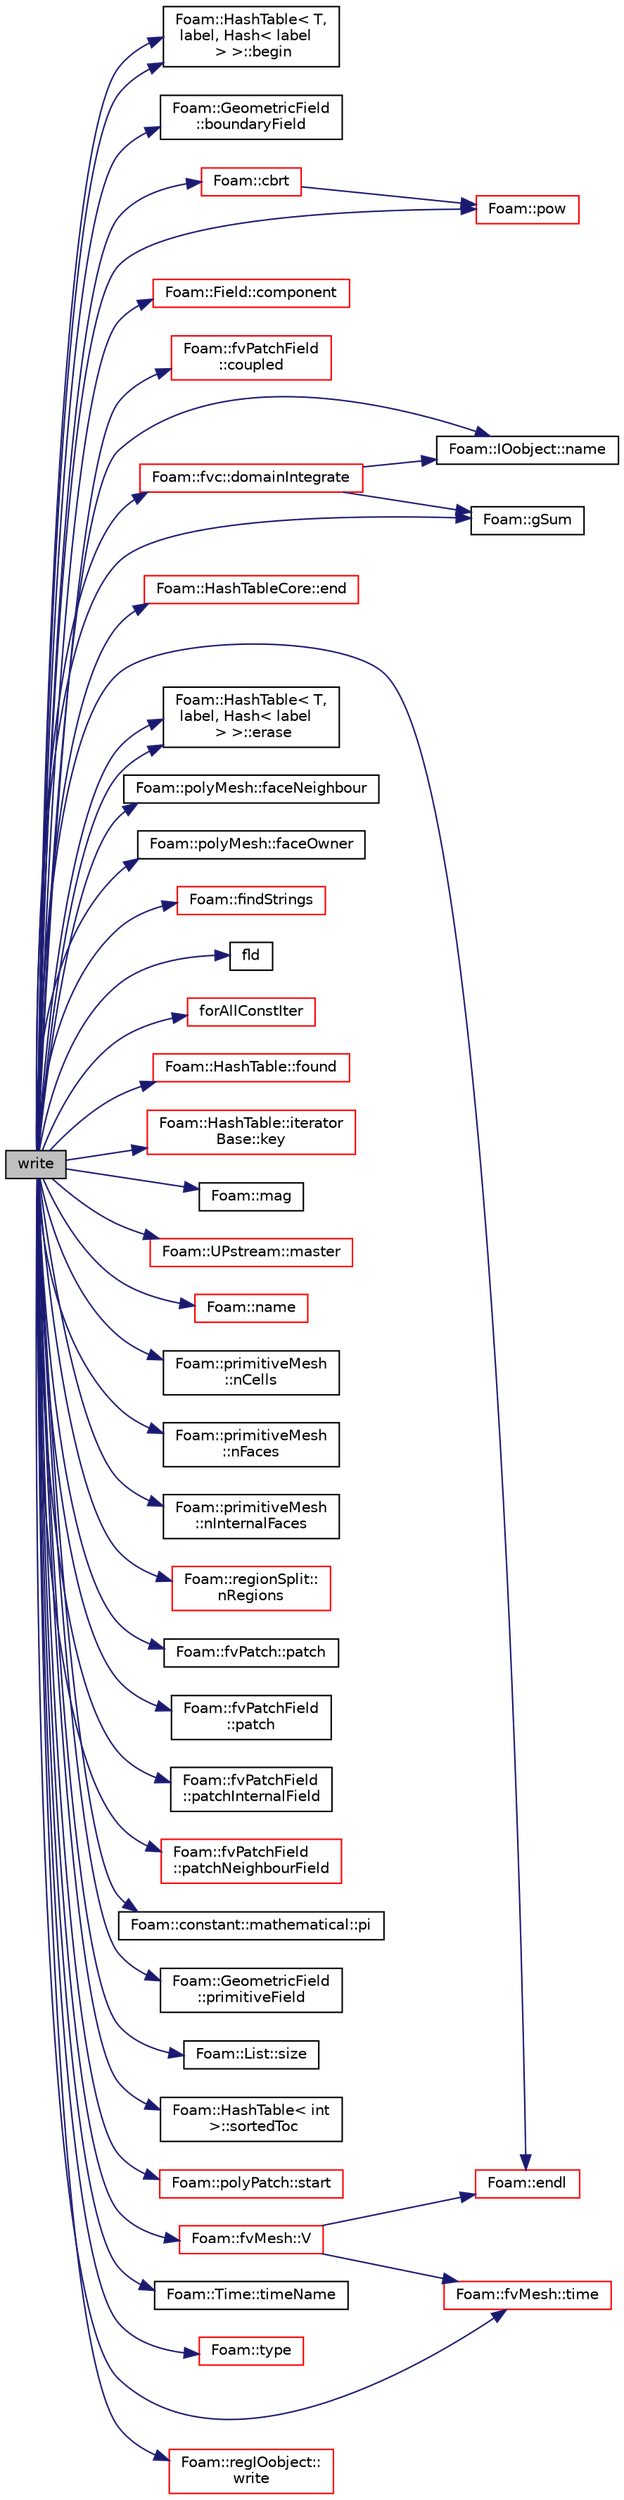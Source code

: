 digraph "write"
{
  bgcolor="transparent";
  edge [fontname="Helvetica",fontsize="10",labelfontname="Helvetica",labelfontsize="10"];
  node [fontname="Helvetica",fontsize="10",shape=record];
  rankdir="LR";
  Node1 [label="write",height=0.2,width=0.4,color="black", fillcolor="grey75", style="filled", fontcolor="black"];
  Node1 -> Node2 [color="midnightblue",fontsize="10",style="solid",fontname="Helvetica"];
  Node2 [label="Foam::HashTable\< T,\l label, Hash\< label\l \> \>::begin",height=0.2,width=0.4,color="black",URL="$a01001.html#a4718c822b6b0cd47612f37199986753a",tooltip="Iterator set to the beginning of the HashTable. "];
  Node1 -> Node2 [color="midnightblue",fontsize="10",style="solid",fontname="Helvetica"];
  Node1 -> Node3 [color="midnightblue",fontsize="10",style="solid",fontname="Helvetica"];
  Node3 [label="Foam::GeometricField\l::boundaryField",height=0.2,width=0.4,color="black",URL="$a00937.html#a6987ef31fb532d0fc43c84eca14fe558",tooltip="Return const-reference to the boundary field. "];
  Node1 -> Node4 [color="midnightblue",fontsize="10",style="solid",fontname="Helvetica"];
  Node4 [label="Foam::cbrt",height=0.2,width=0.4,color="red",URL="$a10909.html#aca0b7feea326c0e1e9e04078a319d019"];
  Node4 -> Node5 [color="midnightblue",fontsize="10",style="solid",fontname="Helvetica"];
  Node5 [label="Foam::pow",height=0.2,width=0.4,color="red",URL="$a10909.html#a7500c8e9d27a442adc75e287de074c7c"];
  Node1 -> Node6 [color="midnightblue",fontsize="10",style="solid",fontname="Helvetica"];
  Node6 [label="Foam::Field::component",height=0.2,width=0.4,color="red",URL="$a00765.html#a770bc7d2cd4553971cd2acd4d65be9eb",tooltip="Return a component field of the field. "];
  Node1 -> Node7 [color="midnightblue",fontsize="10",style="solid",fontname="Helvetica"];
  Node7 [label="Foam::fvPatchField\l::coupled",height=0.2,width=0.4,color="red",URL="$a00903.html#acffd678e538fc569f301aacdb4f019b7",tooltip="Return true if this patch field is coupled. "];
  Node1 -> Node8 [color="midnightblue",fontsize="10",style="solid",fontname="Helvetica"];
  Node8 [label="Foam::fvc::domainIntegrate",height=0.2,width=0.4,color="red",URL="$a10944.html#a97e6958677a3a619ece7528613725d84"];
  Node8 -> Node9 [color="midnightblue",fontsize="10",style="solid",fontname="Helvetica"];
  Node9 [label="Foam::IOobject::name",height=0.2,width=0.4,color="black",URL="$a01203.html#a75b72488d2e82151b025744974919d5d",tooltip="Return name. "];
  Node8 -> Node10 [color="midnightblue",fontsize="10",style="solid",fontname="Helvetica"];
  Node10 [label="Foam::gSum",height=0.2,width=0.4,color="black",URL="$a10909.html#a11b1ebb4c53ad062332767d75ca96328"];
  Node1 -> Node11 [color="midnightblue",fontsize="10",style="solid",fontname="Helvetica"];
  Node11 [label="Foam::HashTableCore::end",height=0.2,width=0.4,color="red",URL="$a01002.html#a540580a296c0ff351686ceb4f27b6fe6",tooltip="iteratorEnd set to beyond the end of any HashTable "];
  Node1 -> Node12 [color="midnightblue",fontsize="10",style="solid",fontname="Helvetica"];
  Node12 [label="Foam::endl",height=0.2,width=0.4,color="red",URL="$a10909.html#a2db8fe02a0d3909e9351bb4275b23ce4",tooltip="Add newline and flush stream. "];
  Node1 -> Node13 [color="midnightblue",fontsize="10",style="solid",fontname="Helvetica"];
  Node13 [label="Foam::HashTable\< T,\l label, Hash\< label\l \> \>::erase",height=0.2,width=0.4,color="black",URL="$a01001.html#a12d8ea138d4886b42bc135cd082652c7",tooltip="Erase a hashedEntry specified by given iterator. "];
  Node1 -> Node13 [color="midnightblue",fontsize="10",style="solid",fontname="Helvetica"];
  Node1 -> Node14 [color="midnightblue",fontsize="10",style="solid",fontname="Helvetica"];
  Node14 [label="Foam::polyMesh::faceNeighbour",height=0.2,width=0.4,color="black",URL="$a01959.html#ad03ef02786858ab9d5e2776a4731c77c",tooltip="Return face neighbour. "];
  Node1 -> Node15 [color="midnightblue",fontsize="10",style="solid",fontname="Helvetica"];
  Node15 [label="Foam::polyMesh::faceOwner",height=0.2,width=0.4,color="black",URL="$a01959.html#a6d4def83436c9aa4dc68e8e42c5cf268",tooltip="Return face owner. "];
  Node1 -> Node16 [color="midnightblue",fontsize="10",style="solid",fontname="Helvetica"];
  Node16 [label="Foam::findStrings",height=0.2,width=0.4,color="red",URL="$a10909.html#a24d78dbd0055269ca2a05f27a1edebff",tooltip="Return true if string matches one of the regular expressions. "];
  Node1 -> Node17 [color="midnightblue",fontsize="10",style="solid",fontname="Helvetica"];
  Node17 [label="fld",height=0.2,width=0.4,color="black",URL="$a04421.html#ad4512456f4da706b47fd304150561080"];
  Node1 -> Node18 [color="midnightblue",fontsize="10",style="solid",fontname="Helvetica"];
  Node18 [label="forAllConstIter",height=0.2,width=0.4,color="red",URL="$a03095.html#ae21e2836509b0fa7f7cedf6493b11b09"];
  Node1 -> Node19 [color="midnightblue",fontsize="10",style="solid",fontname="Helvetica"];
  Node19 [label="Foam::HashTable::found",height=0.2,width=0.4,color="red",URL="$a01001.html#a3df8044b3c7afb4eb62517f64e85eab6",tooltip="Return true if hashedEntry is found in table. "];
  Node1 -> Node10 [color="midnightblue",fontsize="10",style="solid",fontname="Helvetica"];
  Node1 -> Node20 [color="midnightblue",fontsize="10",style="solid",fontname="Helvetica"];
  Node20 [label="Foam::HashTable::iterator\lBase::key",height=0.2,width=0.4,color="red",URL="$a01236.html#ae0f77bc200272817381bfeaa2980795e",tooltip="Return the Key corresponding to the iterator. "];
  Node1 -> Node21 [color="midnightblue",fontsize="10",style="solid",fontname="Helvetica"];
  Node21 [label="Foam::mag",height=0.2,width=0.4,color="black",URL="$a10909.html#a929da2a3fdcf3dacbbe0487d3a330dae"];
  Node1 -> Node22 [color="midnightblue",fontsize="10",style="solid",fontname="Helvetica"];
  Node22 [label="Foam::UPstream::master",height=0.2,width=0.4,color="red",URL="$a02878.html#a36af549940a0aae3733774649594489f",tooltip="Am I the master process. "];
  Node1 -> Node23 [color="midnightblue",fontsize="10",style="solid",fontname="Helvetica"];
  Node23 [label="Foam::name",height=0.2,width=0.4,color="red",URL="$a10909.html#adcb0df2bd4953cb6bb390272d8263c3a",tooltip="Return a string representation of a complex. "];
  Node1 -> Node9 [color="midnightblue",fontsize="10",style="solid",fontname="Helvetica"];
  Node1 -> Node24 [color="midnightblue",fontsize="10",style="solid",fontname="Helvetica"];
  Node24 [label="Foam::primitiveMesh\l::nCells",height=0.2,width=0.4,color="black",URL="$a02018.html#ae79b5e96cf8d9a4e6b3993e6f2709374"];
  Node1 -> Node25 [color="midnightblue",fontsize="10",style="solid",fontname="Helvetica"];
  Node25 [label="Foam::primitiveMesh\l::nFaces",height=0.2,width=0.4,color="black",URL="$a02018.html#a9be088de373a98524a153de7da0e92e8"];
  Node1 -> Node26 [color="midnightblue",fontsize="10",style="solid",fontname="Helvetica"];
  Node26 [label="Foam::primitiveMesh\l::nInternalFaces",height=0.2,width=0.4,color="black",URL="$a02018.html#aa1eec60bd258a70018b8ffda0dced7bb"];
  Node1 -> Node27 [color="midnightblue",fontsize="10",style="solid",fontname="Helvetica"];
  Node27 [label="Foam::regionSplit::\lnRegions",height=0.2,width=0.4,color="red",URL="$a02202.html#a57f980c4312eca2cfa550ab99040161d",tooltip="Return total number of regions. "];
  Node1 -> Node28 [color="midnightblue",fontsize="10",style="solid",fontname="Helvetica"];
  Node28 [label="Foam::fvPatch::patch",height=0.2,width=0.4,color="black",URL="$a00902.html#a205fadce5134baf710e41c91caf55b98",tooltip="Return the polyPatch. "];
  Node1 -> Node29 [color="midnightblue",fontsize="10",style="solid",fontname="Helvetica"];
  Node29 [label="Foam::fvPatchField\l::patch",height=0.2,width=0.4,color="black",URL="$a00903.html#ad735de1fbd0f85c12ad0c37deb62d22c",tooltip="Return patch. "];
  Node1 -> Node30 [color="midnightblue",fontsize="10",style="solid",fontname="Helvetica"];
  Node30 [label="Foam::fvPatchField\l::patchInternalField",height=0.2,width=0.4,color="black",URL="$a00903.html#a7297309ea242a9e6c0ace823006bfb2e",tooltip="Return internal field next to patch as patch field. "];
  Node1 -> Node31 [color="midnightblue",fontsize="10",style="solid",fontname="Helvetica"];
  Node31 [label="Foam::fvPatchField\l::patchNeighbourField",height=0.2,width=0.4,color="red",URL="$a00903.html#a0d0b7d5226d739a47f56be79d75ad04f",tooltip="Return patchField on the opposite patch of a coupled patch. "];
  Node1 -> Node32 [color="midnightblue",fontsize="10",style="solid",fontname="Helvetica"];
  Node32 [label="Foam::constant::mathematical::pi",height=0.2,width=0.4,color="black",URL="$a10920.html#a731b8788a4c01586c35266c7ca4fed04"];
  Node1 -> Node5 [color="midnightblue",fontsize="10",style="solid",fontname="Helvetica"];
  Node1 -> Node33 [color="midnightblue",fontsize="10",style="solid",fontname="Helvetica"];
  Node33 [label="Foam::GeometricField\l::primitiveField",height=0.2,width=0.4,color="black",URL="$a00937.html#ab5d7029d12b148265a0573939f56756a",tooltip="Return a const-reference to the internal field. "];
  Node1 -> Node34 [color="midnightblue",fontsize="10",style="solid",fontname="Helvetica"];
  Node34 [label="Foam::List::size",height=0.2,width=0.4,color="black",URL="$a01397.html#a8a5f6fa29bd4b500caf186f60245b384",tooltip="Override size to be inconsistent with allocated storage. "];
  Node1 -> Node35 [color="midnightblue",fontsize="10",style="solid",fontname="Helvetica"];
  Node35 [label="Foam::HashTable\< int\l \>::sortedToc",height=0.2,width=0.4,color="black",URL="$a01001.html#a239049ebafee5b14167ee937667d4692",tooltip="Return the table of contents as a sorted list. "];
  Node1 -> Node36 [color="midnightblue",fontsize="10",style="solid",fontname="Helvetica"];
  Node36 [label="Foam::polyPatch::start",height=0.2,width=0.4,color="red",URL="$a01977.html#a861f370e41af7d54d7ff91da65de6e6a",tooltip="Return start label of this patch in the polyMesh face list. "];
  Node1 -> Node37 [color="midnightblue",fontsize="10",style="solid",fontname="Helvetica"];
  Node37 [label="Foam::fvMesh::time",height=0.2,width=0.4,color="red",URL="$a00892.html#a48fcf6de2789aff6b430b5fc1a05693f",tooltip="Return the top-level database. "];
  Node1 -> Node38 [color="midnightblue",fontsize="10",style="solid",fontname="Helvetica"];
  Node38 [label="Foam::Time::timeName",height=0.2,width=0.4,color="black",URL="$a02697.html#a5ae6a110de1b22323e19a46943c7f0c1",tooltip="Return time name of given scalar time. "];
  Node1 -> Node39 [color="midnightblue",fontsize="10",style="solid",fontname="Helvetica"];
  Node39 [label="Foam::type",height=0.2,width=0.4,color="red",URL="$a10909.html#aec48583af672626378f501eb9fc32cd1",tooltip="Return the file type: DIRECTORY or FILE. "];
  Node1 -> Node40 [color="midnightblue",fontsize="10",style="solid",fontname="Helvetica"];
  Node40 [label="Foam::fvMesh::V",height=0.2,width=0.4,color="red",URL="$a00892.html#a27cd86423696afe77220320c31fba00c",tooltip="Return cell volumes. "];
  Node40 -> Node12 [color="midnightblue",fontsize="10",style="solid",fontname="Helvetica"];
  Node40 -> Node37 [color="midnightblue",fontsize="10",style="solid",fontname="Helvetica"];
  Node1 -> Node41 [color="midnightblue",fontsize="10",style="solid",fontname="Helvetica"];
  Node41 [label="Foam::regIOobject::\lwrite",height=0.2,width=0.4,color="red",URL="$a02205.html#a6e5faa425b059eeb55cd904755791076",tooltip="Write using setting from DB. "];
}
